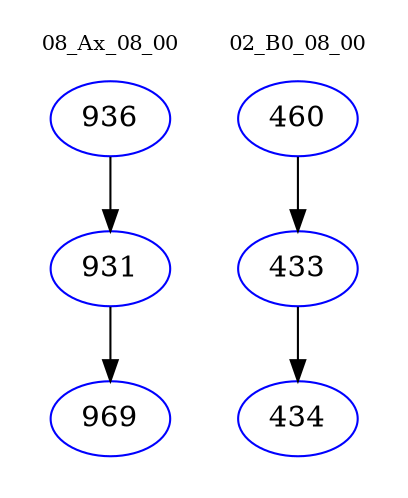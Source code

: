 digraph{
subgraph cluster_0 {
color = white
label = "08_Ax_08_00";
fontsize=10;
T0_936 [label="936", color="blue"]
T0_936 -> T0_931 [color="black"]
T0_931 [label="931", color="blue"]
T0_931 -> T0_969 [color="black"]
T0_969 [label="969", color="blue"]
}
subgraph cluster_1 {
color = white
label = "02_B0_08_00";
fontsize=10;
T1_460 [label="460", color="blue"]
T1_460 -> T1_433 [color="black"]
T1_433 [label="433", color="blue"]
T1_433 -> T1_434 [color="black"]
T1_434 [label="434", color="blue"]
}
}
